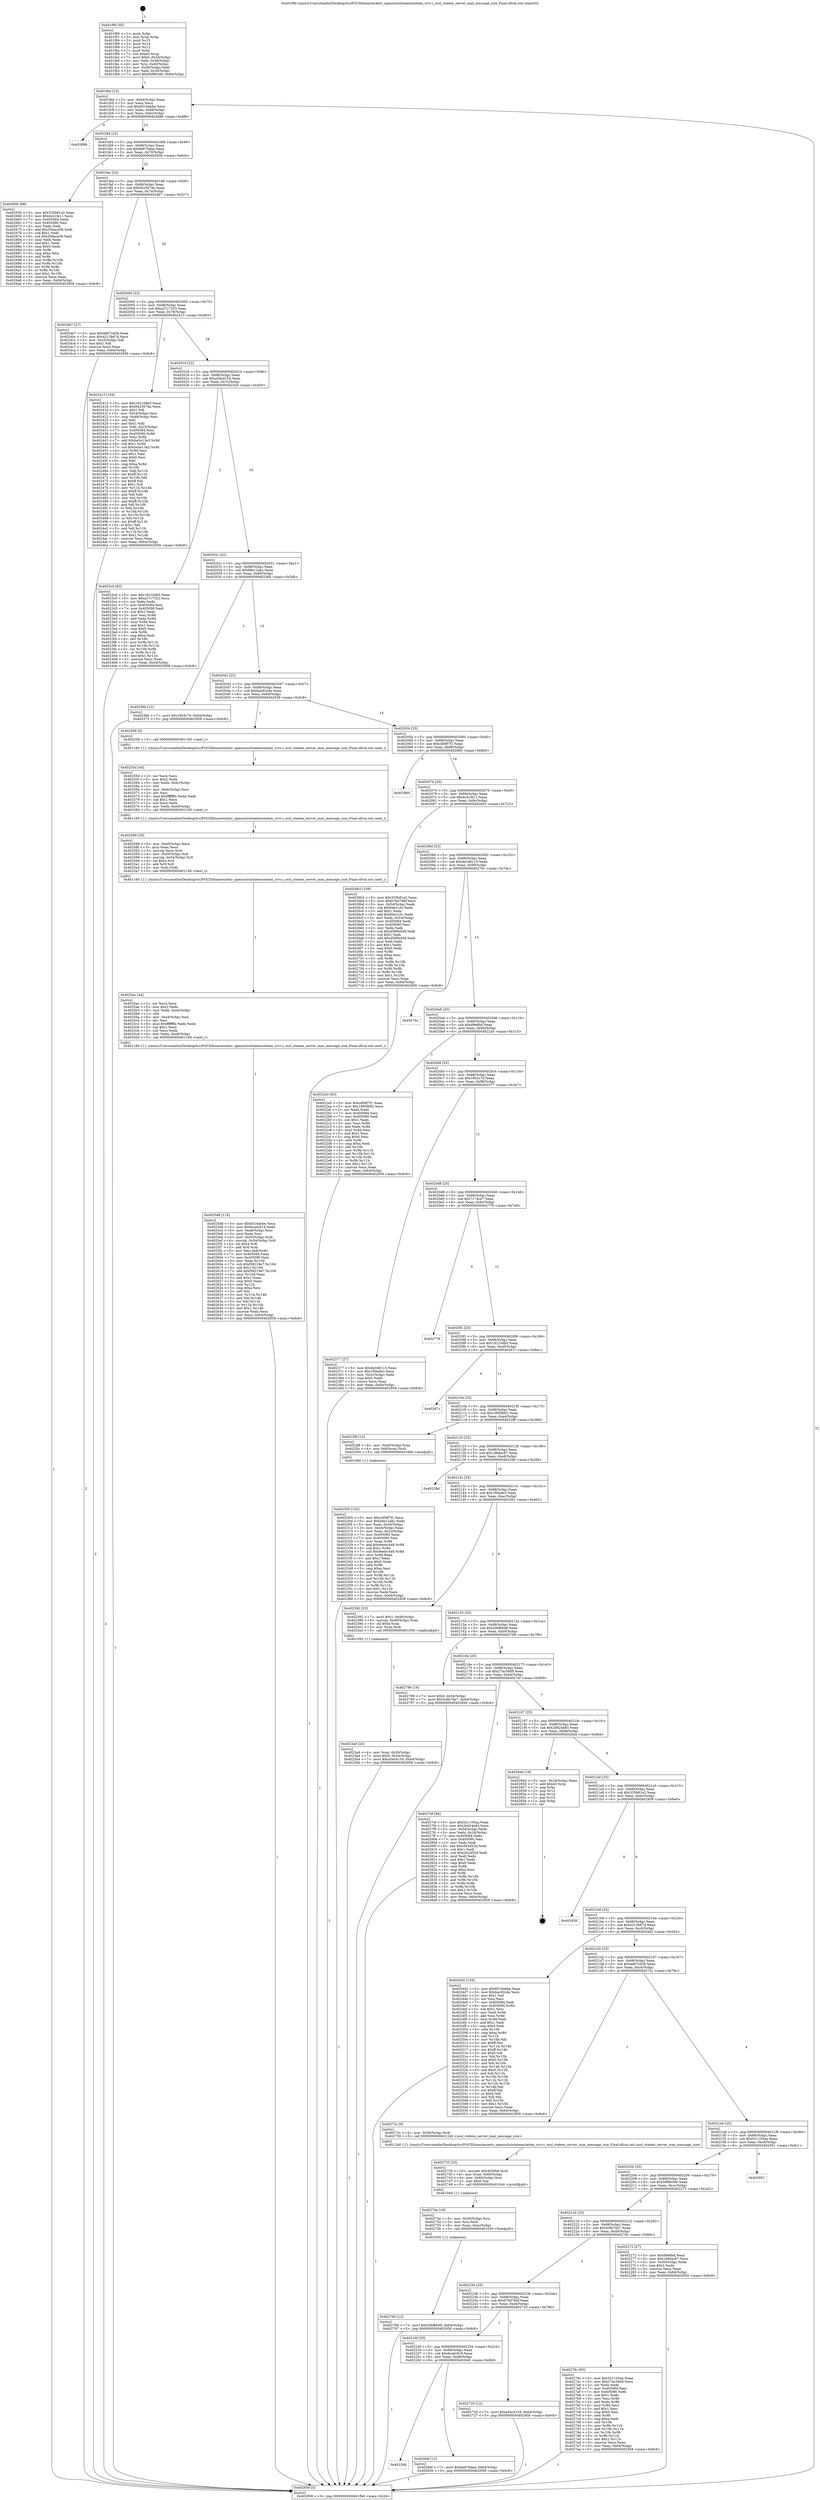 digraph "0x401f90" {
  label = "0x401f90 (/mnt/c/Users/mathe/Desktop/tcc/POCII/binaries/extr_opensslsslstatemstatem_srvr.c_ossl_statem_server_max_message_size_Final-ollvm.out::main(0))"
  labelloc = "t"
  node[shape=record]

  Entry [label="",width=0.3,height=0.3,shape=circle,fillcolor=black,style=filled]
  "0x401fbd" [label="{
     0x401fbd [23]\l
     | [instrs]\l
     &nbsp;&nbsp;0x401fbd \<+3\>: mov -0x64(%rbp),%eax\l
     &nbsp;&nbsp;0x401fc0 \<+2\>: mov %eax,%ecx\l
     &nbsp;&nbsp;0x401fc2 \<+6\>: sub $0x8316abbe,%ecx\l
     &nbsp;&nbsp;0x401fc8 \<+3\>: mov %eax,-0x68(%rbp)\l
     &nbsp;&nbsp;0x401fcb \<+3\>: mov %ecx,-0x6c(%rbp)\l
     &nbsp;&nbsp;0x401fce \<+6\>: je 0000000000402888 \<main+0x8f8\>\l
  }"]
  "0x402888" [label="{
     0x402888\l
  }", style=dashed]
  "0x401fd4" [label="{
     0x401fd4 [22]\l
     | [instrs]\l
     &nbsp;&nbsp;0x401fd4 \<+5\>: jmp 0000000000401fd9 \<main+0x49\>\l
     &nbsp;&nbsp;0x401fd9 \<+3\>: mov -0x68(%rbp),%eax\l
     &nbsp;&nbsp;0x401fdc \<+5\>: sub $0x8e67bdaa,%eax\l
     &nbsp;&nbsp;0x401fe1 \<+3\>: mov %eax,-0x70(%rbp)\l
     &nbsp;&nbsp;0x401fe4 \<+6\>: je 000000000040265b \<main+0x6cb\>\l
  }"]
  Exit [label="",width=0.3,height=0.3,shape=circle,fillcolor=black,style=filled,peripheries=2]
  "0x40265b" [label="{
     0x40265b [88]\l
     | [instrs]\l
     &nbsp;&nbsp;0x40265b \<+5\>: mov $0x335b81a2,%eax\l
     &nbsp;&nbsp;0x402660 \<+5\>: mov $0xdc41fe11,%ecx\l
     &nbsp;&nbsp;0x402665 \<+7\>: mov 0x405084,%edx\l
     &nbsp;&nbsp;0x40266c \<+7\>: mov 0x405090,%esi\l
     &nbsp;&nbsp;0x402673 \<+2\>: mov %edx,%edi\l
     &nbsp;&nbsp;0x402675 \<+6\>: add $0x20dace59,%edi\l
     &nbsp;&nbsp;0x40267b \<+3\>: sub $0x1,%edi\l
     &nbsp;&nbsp;0x40267e \<+6\>: sub $0x20dace59,%edi\l
     &nbsp;&nbsp;0x402684 \<+3\>: imul %edi,%edx\l
     &nbsp;&nbsp;0x402687 \<+3\>: and $0x1,%edx\l
     &nbsp;&nbsp;0x40268a \<+3\>: cmp $0x0,%edx\l
     &nbsp;&nbsp;0x40268d \<+4\>: sete %r8b\l
     &nbsp;&nbsp;0x402691 \<+3\>: cmp $0xa,%esi\l
     &nbsp;&nbsp;0x402694 \<+4\>: setl %r9b\l
     &nbsp;&nbsp;0x402698 \<+3\>: mov %r8b,%r10b\l
     &nbsp;&nbsp;0x40269b \<+3\>: and %r9b,%r10b\l
     &nbsp;&nbsp;0x40269e \<+3\>: xor %r9b,%r8b\l
     &nbsp;&nbsp;0x4026a1 \<+3\>: or %r8b,%r10b\l
     &nbsp;&nbsp;0x4026a4 \<+4\>: test $0x1,%r10b\l
     &nbsp;&nbsp;0x4026a8 \<+3\>: cmovne %ecx,%eax\l
     &nbsp;&nbsp;0x4026ab \<+3\>: mov %eax,-0x64(%rbp)\l
     &nbsp;&nbsp;0x4026ae \<+5\>: jmp 0000000000402958 \<main+0x9c8\>\l
  }"]
  "0x401fea" [label="{
     0x401fea [22]\l
     | [instrs]\l
     &nbsp;&nbsp;0x401fea \<+5\>: jmp 0000000000401fef \<main+0x5f\>\l
     &nbsp;&nbsp;0x401fef \<+3\>: mov -0x68(%rbp),%eax\l
     &nbsp;&nbsp;0x401ff2 \<+5\>: sub $0x942367de,%eax\l
     &nbsp;&nbsp;0x401ff7 \<+3\>: mov %eax,-0x74(%rbp)\l
     &nbsp;&nbsp;0x401ffa \<+6\>: je 00000000004024b7 \<main+0x527\>\l
  }"]
  "0x402760" [label="{
     0x402760 [12]\l
     | [instrs]\l
     &nbsp;&nbsp;0x402760 \<+7\>: movl $0x20bfb646,-0x64(%rbp)\l
     &nbsp;&nbsp;0x402767 \<+5\>: jmp 0000000000402958 \<main+0x9c8\>\l
  }"]
  "0x4024b7" [label="{
     0x4024b7 [27]\l
     | [instrs]\l
     &nbsp;&nbsp;0x4024b7 \<+5\>: mov $0x4d67cd38,%eax\l
     &nbsp;&nbsp;0x4024bc \<+5\>: mov $0x4213b67d,%ecx\l
     &nbsp;&nbsp;0x4024c1 \<+3\>: mov -0x25(%rbp),%dl\l
     &nbsp;&nbsp;0x4024c4 \<+3\>: test $0x1,%dl\l
     &nbsp;&nbsp;0x4024c7 \<+3\>: cmovne %ecx,%eax\l
     &nbsp;&nbsp;0x4024ca \<+3\>: mov %eax,-0x64(%rbp)\l
     &nbsp;&nbsp;0x4024cd \<+5\>: jmp 0000000000402958 \<main+0x9c8\>\l
  }"]
  "0x402000" [label="{
     0x402000 [22]\l
     | [instrs]\l
     &nbsp;&nbsp;0x402000 \<+5\>: jmp 0000000000402005 \<main+0x75\>\l
     &nbsp;&nbsp;0x402005 \<+3\>: mov -0x68(%rbp),%eax\l
     &nbsp;&nbsp;0x402008 \<+5\>: sub $0xa27c7323,%eax\l
     &nbsp;&nbsp;0x40200d \<+3\>: mov %eax,-0x78(%rbp)\l
     &nbsp;&nbsp;0x402010 \<+6\>: je 0000000000402413 \<main+0x483\>\l
  }"]
  "0x40274e" [label="{
     0x40274e [18]\l
     | [instrs]\l
     &nbsp;&nbsp;0x40274e \<+4\>: mov -0x50(%rbp),%rsi\l
     &nbsp;&nbsp;0x402752 \<+3\>: mov %rsi,%rdi\l
     &nbsp;&nbsp;0x402755 \<+6\>: mov %eax,-0xec(%rbp)\l
     &nbsp;&nbsp;0x40275b \<+5\>: call 0000000000401030 \<free@plt\>\l
     | [calls]\l
     &nbsp;&nbsp;0x401030 \{1\} (unknown)\l
  }"]
  "0x402413" [label="{
     0x402413 [164]\l
     | [instrs]\l
     &nbsp;&nbsp;0x402413 \<+5\>: mov $0x18210db5,%eax\l
     &nbsp;&nbsp;0x402418 \<+5\>: mov $0x942367de,%ecx\l
     &nbsp;&nbsp;0x40241d \<+2\>: mov $0x1,%dl\l
     &nbsp;&nbsp;0x40241f \<+3\>: mov -0x54(%rbp),%esi\l
     &nbsp;&nbsp;0x402422 \<+3\>: cmp -0x48(%rbp),%esi\l
     &nbsp;&nbsp;0x402425 \<+4\>: setl %dil\l
     &nbsp;&nbsp;0x402429 \<+4\>: and $0x1,%dil\l
     &nbsp;&nbsp;0x40242d \<+4\>: mov %dil,-0x25(%rbp)\l
     &nbsp;&nbsp;0x402431 \<+7\>: mov 0x405084,%esi\l
     &nbsp;&nbsp;0x402438 \<+8\>: mov 0x405090,%r8d\l
     &nbsp;&nbsp;0x402440 \<+3\>: mov %esi,%r9d\l
     &nbsp;&nbsp;0x402443 \<+7\>: add $0xba5e13a3,%r9d\l
     &nbsp;&nbsp;0x40244a \<+4\>: sub $0x1,%r9d\l
     &nbsp;&nbsp;0x40244e \<+7\>: sub $0xba5e13a3,%r9d\l
     &nbsp;&nbsp;0x402455 \<+4\>: imul %r9d,%esi\l
     &nbsp;&nbsp;0x402459 \<+3\>: and $0x1,%esi\l
     &nbsp;&nbsp;0x40245c \<+3\>: cmp $0x0,%esi\l
     &nbsp;&nbsp;0x40245f \<+4\>: sete %dil\l
     &nbsp;&nbsp;0x402463 \<+4\>: cmp $0xa,%r8d\l
     &nbsp;&nbsp;0x402467 \<+4\>: setl %r10b\l
     &nbsp;&nbsp;0x40246b \<+3\>: mov %dil,%r11b\l
     &nbsp;&nbsp;0x40246e \<+4\>: xor $0xff,%r11b\l
     &nbsp;&nbsp;0x402472 \<+3\>: mov %r10b,%bl\l
     &nbsp;&nbsp;0x402475 \<+3\>: xor $0xff,%bl\l
     &nbsp;&nbsp;0x402478 \<+3\>: xor $0x1,%dl\l
     &nbsp;&nbsp;0x40247b \<+3\>: mov %r11b,%r14b\l
     &nbsp;&nbsp;0x40247e \<+4\>: and $0xff,%r14b\l
     &nbsp;&nbsp;0x402482 \<+3\>: and %dl,%dil\l
     &nbsp;&nbsp;0x402485 \<+3\>: mov %bl,%r15b\l
     &nbsp;&nbsp;0x402488 \<+4\>: and $0xff,%r15b\l
     &nbsp;&nbsp;0x40248c \<+3\>: and %dl,%r10b\l
     &nbsp;&nbsp;0x40248f \<+3\>: or %dil,%r14b\l
     &nbsp;&nbsp;0x402492 \<+3\>: or %r10b,%r15b\l
     &nbsp;&nbsp;0x402495 \<+3\>: xor %r15b,%r14b\l
     &nbsp;&nbsp;0x402498 \<+3\>: or %bl,%r11b\l
     &nbsp;&nbsp;0x40249b \<+4\>: xor $0xff,%r11b\l
     &nbsp;&nbsp;0x40249f \<+3\>: or $0x1,%dl\l
     &nbsp;&nbsp;0x4024a2 \<+3\>: and %dl,%r11b\l
     &nbsp;&nbsp;0x4024a5 \<+3\>: or %r11b,%r14b\l
     &nbsp;&nbsp;0x4024a8 \<+4\>: test $0x1,%r14b\l
     &nbsp;&nbsp;0x4024ac \<+3\>: cmovne %ecx,%eax\l
     &nbsp;&nbsp;0x4024af \<+3\>: mov %eax,-0x64(%rbp)\l
     &nbsp;&nbsp;0x4024b2 \<+5\>: jmp 0000000000402958 \<main+0x9c8\>\l
  }"]
  "0x402016" [label="{
     0x402016 [22]\l
     | [instrs]\l
     &nbsp;&nbsp;0x402016 \<+5\>: jmp 000000000040201b \<main+0x8b\>\l
     &nbsp;&nbsp;0x40201b \<+3\>: mov -0x68(%rbp),%eax\l
     &nbsp;&nbsp;0x40201e \<+5\>: sub $0xa54cd154,%eax\l
     &nbsp;&nbsp;0x402023 \<+3\>: mov %eax,-0x7c(%rbp)\l
     &nbsp;&nbsp;0x402026 \<+6\>: je 00000000004023c0 \<main+0x430\>\l
  }"]
  "0x402735" [label="{
     0x402735 [25]\l
     | [instrs]\l
     &nbsp;&nbsp;0x402735 \<+10\>: movabs $0x4030b6,%rdi\l
     &nbsp;&nbsp;0x40273f \<+4\>: mov %rax,-0x60(%rbp)\l
     &nbsp;&nbsp;0x402743 \<+4\>: mov -0x60(%rbp),%rsi\l
     &nbsp;&nbsp;0x402747 \<+2\>: mov $0x0,%al\l
     &nbsp;&nbsp;0x402749 \<+5\>: call 0000000000401040 \<printf@plt\>\l
     | [calls]\l
     &nbsp;&nbsp;0x401040 \{1\} (unknown)\l
  }"]
  "0x4023c0" [label="{
     0x4023c0 [83]\l
     | [instrs]\l
     &nbsp;&nbsp;0x4023c0 \<+5\>: mov $0x18210db5,%eax\l
     &nbsp;&nbsp;0x4023c5 \<+5\>: mov $0xa27c7323,%ecx\l
     &nbsp;&nbsp;0x4023ca \<+2\>: xor %edx,%edx\l
     &nbsp;&nbsp;0x4023cc \<+7\>: mov 0x405084,%esi\l
     &nbsp;&nbsp;0x4023d3 \<+7\>: mov 0x405090,%edi\l
     &nbsp;&nbsp;0x4023da \<+3\>: sub $0x1,%edx\l
     &nbsp;&nbsp;0x4023dd \<+3\>: mov %esi,%r8d\l
     &nbsp;&nbsp;0x4023e0 \<+3\>: add %edx,%r8d\l
     &nbsp;&nbsp;0x4023e3 \<+4\>: imul %r8d,%esi\l
     &nbsp;&nbsp;0x4023e7 \<+3\>: and $0x1,%esi\l
     &nbsp;&nbsp;0x4023ea \<+3\>: cmp $0x0,%esi\l
     &nbsp;&nbsp;0x4023ed \<+4\>: sete %r9b\l
     &nbsp;&nbsp;0x4023f1 \<+3\>: cmp $0xa,%edi\l
     &nbsp;&nbsp;0x4023f4 \<+4\>: setl %r10b\l
     &nbsp;&nbsp;0x4023f8 \<+3\>: mov %r9b,%r11b\l
     &nbsp;&nbsp;0x4023fb \<+3\>: and %r10b,%r11b\l
     &nbsp;&nbsp;0x4023fe \<+3\>: xor %r10b,%r9b\l
     &nbsp;&nbsp;0x402401 \<+3\>: or %r9b,%r11b\l
     &nbsp;&nbsp;0x402404 \<+4\>: test $0x1,%r11b\l
     &nbsp;&nbsp;0x402408 \<+3\>: cmovne %ecx,%eax\l
     &nbsp;&nbsp;0x40240b \<+3\>: mov %eax,-0x64(%rbp)\l
     &nbsp;&nbsp;0x40240e \<+5\>: jmp 0000000000402958 \<main+0x9c8\>\l
  }"]
  "0x40202c" [label="{
     0x40202c [22]\l
     | [instrs]\l
     &nbsp;&nbsp;0x40202c \<+5\>: jmp 0000000000402031 \<main+0xa1\>\l
     &nbsp;&nbsp;0x402031 \<+3\>: mov -0x68(%rbp),%eax\l
     &nbsp;&nbsp;0x402034 \<+5\>: sub $0xb8e12abc,%eax\l
     &nbsp;&nbsp;0x402039 \<+3\>: mov %eax,-0x80(%rbp)\l
     &nbsp;&nbsp;0x40203c \<+6\>: je 000000000040236b \<main+0x3db\>\l
  }"]
  "0x402268" [label="{
     0x402268\l
  }", style=dashed]
  "0x40236b" [label="{
     0x40236b [12]\l
     | [instrs]\l
     &nbsp;&nbsp;0x40236b \<+7\>: movl $0x1803c7d,-0x64(%rbp)\l
     &nbsp;&nbsp;0x402372 \<+5\>: jmp 0000000000402958 \<main+0x9c8\>\l
  }"]
  "0x402042" [label="{
     0x402042 [25]\l
     | [instrs]\l
     &nbsp;&nbsp;0x402042 \<+5\>: jmp 0000000000402047 \<main+0xb7\>\l
     &nbsp;&nbsp;0x402047 \<+3\>: mov -0x68(%rbp),%eax\l
     &nbsp;&nbsp;0x40204a \<+5\>: sub $0xbac92cde,%eax\l
     &nbsp;&nbsp;0x40204f \<+6\>: mov %eax,-0x84(%rbp)\l
     &nbsp;&nbsp;0x402055 \<+6\>: je 0000000000402558 \<main+0x5c8\>\l
  }"]
  "0x40264f" [label="{
     0x40264f [12]\l
     | [instrs]\l
     &nbsp;&nbsp;0x40264f \<+7\>: movl $0x8e67bdaa,-0x64(%rbp)\l
     &nbsp;&nbsp;0x402656 \<+5\>: jmp 0000000000402958 \<main+0x9c8\>\l
  }"]
  "0x402558" [label="{
     0x402558 [5]\l
     | [instrs]\l
     &nbsp;&nbsp;0x402558 \<+5\>: call 0000000000401160 \<next_i\>\l
     | [calls]\l
     &nbsp;&nbsp;0x401160 \{1\} (/mnt/c/Users/mathe/Desktop/tcc/POCII/binaries/extr_opensslsslstatemstatem_srvr.c_ossl_statem_server_max_message_size_Final-ollvm.out::next_i)\l
  }"]
  "0x40205b" [label="{
     0x40205b [25]\l
     | [instrs]\l
     &nbsp;&nbsp;0x40205b \<+5\>: jmp 0000000000402060 \<main+0xd0\>\l
     &nbsp;&nbsp;0x402060 \<+3\>: mov -0x68(%rbp),%eax\l
     &nbsp;&nbsp;0x402063 \<+5\>: sub $0xcd08f7f1,%eax\l
     &nbsp;&nbsp;0x402068 \<+6\>: mov %eax,-0x88(%rbp)\l
     &nbsp;&nbsp;0x40206e \<+6\>: je 0000000000402860 \<main+0x8d0\>\l
  }"]
  "0x40224f" [label="{
     0x40224f [25]\l
     | [instrs]\l
     &nbsp;&nbsp;0x40224f \<+5\>: jmp 0000000000402254 \<main+0x2c4\>\l
     &nbsp;&nbsp;0x402254 \<+3\>: mov -0x68(%rbp),%eax\l
     &nbsp;&nbsp;0x402257 \<+5\>: sub $0x6cedc819,%eax\l
     &nbsp;&nbsp;0x40225c \<+6\>: mov %eax,-0xd8(%rbp)\l
     &nbsp;&nbsp;0x402262 \<+6\>: je 000000000040264f \<main+0x6bf\>\l
  }"]
  "0x402860" [label="{
     0x402860\l
  }", style=dashed]
  "0x402074" [label="{
     0x402074 [25]\l
     | [instrs]\l
     &nbsp;&nbsp;0x402074 \<+5\>: jmp 0000000000402079 \<main+0xe9\>\l
     &nbsp;&nbsp;0x402079 \<+3\>: mov -0x68(%rbp),%eax\l
     &nbsp;&nbsp;0x40207c \<+5\>: sub $0xdc41fe11,%eax\l
     &nbsp;&nbsp;0x402081 \<+6\>: mov %eax,-0x8c(%rbp)\l
     &nbsp;&nbsp;0x402087 \<+6\>: je 00000000004026b3 \<main+0x723\>\l
  }"]
  "0x402720" [label="{
     0x402720 [12]\l
     | [instrs]\l
     &nbsp;&nbsp;0x402720 \<+7\>: movl $0xa54cd154,-0x64(%rbp)\l
     &nbsp;&nbsp;0x402727 \<+5\>: jmp 0000000000402958 \<main+0x9c8\>\l
  }"]
  "0x4026b3" [label="{
     0x4026b3 [109]\l
     | [instrs]\l
     &nbsp;&nbsp;0x4026b3 \<+5\>: mov $0x335b81a2,%eax\l
     &nbsp;&nbsp;0x4026b8 \<+5\>: mov $0x676d79df,%ecx\l
     &nbsp;&nbsp;0x4026bd \<+3\>: mov -0x54(%rbp),%edx\l
     &nbsp;&nbsp;0x4026c0 \<+6\>: sub $0x64e1c3c,%edx\l
     &nbsp;&nbsp;0x4026c6 \<+3\>: add $0x1,%edx\l
     &nbsp;&nbsp;0x4026c9 \<+6\>: add $0x64e1c3c,%edx\l
     &nbsp;&nbsp;0x4026cf \<+3\>: mov %edx,-0x54(%rbp)\l
     &nbsp;&nbsp;0x4026d2 \<+7\>: mov 0x405084,%edx\l
     &nbsp;&nbsp;0x4026d9 \<+7\>: mov 0x405090,%esi\l
     &nbsp;&nbsp;0x4026e0 \<+2\>: mov %edx,%edi\l
     &nbsp;&nbsp;0x4026e2 \<+6\>: sub $0xd596b458,%edi\l
     &nbsp;&nbsp;0x4026e8 \<+3\>: sub $0x1,%edi\l
     &nbsp;&nbsp;0x4026eb \<+6\>: add $0xd596b458,%edi\l
     &nbsp;&nbsp;0x4026f1 \<+3\>: imul %edi,%edx\l
     &nbsp;&nbsp;0x4026f4 \<+3\>: and $0x1,%edx\l
     &nbsp;&nbsp;0x4026f7 \<+3\>: cmp $0x0,%edx\l
     &nbsp;&nbsp;0x4026fa \<+4\>: sete %r8b\l
     &nbsp;&nbsp;0x4026fe \<+3\>: cmp $0xa,%esi\l
     &nbsp;&nbsp;0x402701 \<+4\>: setl %r9b\l
     &nbsp;&nbsp;0x402705 \<+3\>: mov %r8b,%r10b\l
     &nbsp;&nbsp;0x402708 \<+3\>: and %r9b,%r10b\l
     &nbsp;&nbsp;0x40270b \<+3\>: xor %r9b,%r8b\l
     &nbsp;&nbsp;0x40270e \<+3\>: or %r8b,%r10b\l
     &nbsp;&nbsp;0x402711 \<+4\>: test $0x1,%r10b\l
     &nbsp;&nbsp;0x402715 \<+3\>: cmovne %ecx,%eax\l
     &nbsp;&nbsp;0x402718 \<+3\>: mov %eax,-0x64(%rbp)\l
     &nbsp;&nbsp;0x40271b \<+5\>: jmp 0000000000402958 \<main+0x9c8\>\l
  }"]
  "0x40208d" [label="{
     0x40208d [25]\l
     | [instrs]\l
     &nbsp;&nbsp;0x40208d \<+5\>: jmp 0000000000402092 \<main+0x102\>\l
     &nbsp;&nbsp;0x402092 \<+3\>: mov -0x68(%rbp),%eax\l
     &nbsp;&nbsp;0x402095 \<+5\>: sub $0xde348115,%eax\l
     &nbsp;&nbsp;0x40209a \<+6\>: mov %eax,-0x90(%rbp)\l
     &nbsp;&nbsp;0x4020a0 \<+6\>: je 000000000040276c \<main+0x7dc\>\l
  }"]
  "0x402236" [label="{
     0x402236 [25]\l
     | [instrs]\l
     &nbsp;&nbsp;0x402236 \<+5\>: jmp 000000000040223b \<main+0x2ab\>\l
     &nbsp;&nbsp;0x40223b \<+3\>: mov -0x68(%rbp),%eax\l
     &nbsp;&nbsp;0x40223e \<+5\>: sub $0x676d79df,%eax\l
     &nbsp;&nbsp;0x402243 \<+6\>: mov %eax,-0xd4(%rbp)\l
     &nbsp;&nbsp;0x402249 \<+6\>: je 0000000000402720 \<main+0x790\>\l
  }"]
  "0x40276c" [label="{
     0x40276c\l
  }", style=dashed]
  "0x4020a6" [label="{
     0x4020a6 [25]\l
     | [instrs]\l
     &nbsp;&nbsp;0x4020a6 \<+5\>: jmp 00000000004020ab \<main+0x11b\>\l
     &nbsp;&nbsp;0x4020ab \<+3\>: mov -0x68(%rbp),%eax\l
     &nbsp;&nbsp;0x4020ae \<+5\>: sub $0xd9e8bd,%eax\l
     &nbsp;&nbsp;0x4020b3 \<+6\>: mov %eax,-0x94(%rbp)\l
     &nbsp;&nbsp;0x4020b9 \<+6\>: je 00000000004022a5 \<main+0x315\>\l
  }"]
  "0x40279c" [label="{
     0x40279c [83]\l
     | [instrs]\l
     &nbsp;&nbsp;0x40279c \<+5\>: mov $0x521105aa,%eax\l
     &nbsp;&nbsp;0x4027a1 \<+5\>: mov $0x27ac36d9,%ecx\l
     &nbsp;&nbsp;0x4027a6 \<+2\>: xor %edx,%edx\l
     &nbsp;&nbsp;0x4027a8 \<+7\>: mov 0x405084,%esi\l
     &nbsp;&nbsp;0x4027af \<+7\>: mov 0x405090,%edi\l
     &nbsp;&nbsp;0x4027b6 \<+3\>: sub $0x1,%edx\l
     &nbsp;&nbsp;0x4027b9 \<+3\>: mov %esi,%r8d\l
     &nbsp;&nbsp;0x4027bc \<+3\>: add %edx,%r8d\l
     &nbsp;&nbsp;0x4027bf \<+4\>: imul %r8d,%esi\l
     &nbsp;&nbsp;0x4027c3 \<+3\>: and $0x1,%esi\l
     &nbsp;&nbsp;0x4027c6 \<+3\>: cmp $0x0,%esi\l
     &nbsp;&nbsp;0x4027c9 \<+4\>: sete %r9b\l
     &nbsp;&nbsp;0x4027cd \<+3\>: cmp $0xa,%edi\l
     &nbsp;&nbsp;0x4027d0 \<+4\>: setl %r10b\l
     &nbsp;&nbsp;0x4027d4 \<+3\>: mov %r9b,%r11b\l
     &nbsp;&nbsp;0x4027d7 \<+3\>: and %r10b,%r11b\l
     &nbsp;&nbsp;0x4027da \<+3\>: xor %r10b,%r9b\l
     &nbsp;&nbsp;0x4027dd \<+3\>: or %r9b,%r11b\l
     &nbsp;&nbsp;0x4027e0 \<+4\>: test $0x1,%r11b\l
     &nbsp;&nbsp;0x4027e4 \<+3\>: cmovne %ecx,%eax\l
     &nbsp;&nbsp;0x4027e7 \<+3\>: mov %eax,-0x64(%rbp)\l
     &nbsp;&nbsp;0x4027ea \<+5\>: jmp 0000000000402958 \<main+0x9c8\>\l
  }"]
  "0x4022a5" [label="{
     0x4022a5 [83]\l
     | [instrs]\l
     &nbsp;&nbsp;0x4022a5 \<+5\>: mov $0xcd08f7f1,%eax\l
     &nbsp;&nbsp;0x4022aa \<+5\>: mov $0x1895fb62,%ecx\l
     &nbsp;&nbsp;0x4022af \<+2\>: xor %edx,%edx\l
     &nbsp;&nbsp;0x4022b1 \<+7\>: mov 0x405084,%esi\l
     &nbsp;&nbsp;0x4022b8 \<+7\>: mov 0x405090,%edi\l
     &nbsp;&nbsp;0x4022bf \<+3\>: sub $0x1,%edx\l
     &nbsp;&nbsp;0x4022c2 \<+3\>: mov %esi,%r8d\l
     &nbsp;&nbsp;0x4022c5 \<+3\>: add %edx,%r8d\l
     &nbsp;&nbsp;0x4022c8 \<+4\>: imul %r8d,%esi\l
     &nbsp;&nbsp;0x4022cc \<+3\>: and $0x1,%esi\l
     &nbsp;&nbsp;0x4022cf \<+3\>: cmp $0x0,%esi\l
     &nbsp;&nbsp;0x4022d2 \<+4\>: sete %r9b\l
     &nbsp;&nbsp;0x4022d6 \<+3\>: cmp $0xa,%edi\l
     &nbsp;&nbsp;0x4022d9 \<+4\>: setl %r10b\l
     &nbsp;&nbsp;0x4022dd \<+3\>: mov %r9b,%r11b\l
     &nbsp;&nbsp;0x4022e0 \<+3\>: and %r10b,%r11b\l
     &nbsp;&nbsp;0x4022e3 \<+3\>: xor %r10b,%r9b\l
     &nbsp;&nbsp;0x4022e6 \<+3\>: or %r9b,%r11b\l
     &nbsp;&nbsp;0x4022e9 \<+4\>: test $0x1,%r11b\l
     &nbsp;&nbsp;0x4022ed \<+3\>: cmovne %ecx,%eax\l
     &nbsp;&nbsp;0x4022f0 \<+3\>: mov %eax,-0x64(%rbp)\l
     &nbsp;&nbsp;0x4022f3 \<+5\>: jmp 0000000000402958 \<main+0x9c8\>\l
  }"]
  "0x4020bf" [label="{
     0x4020bf [25]\l
     | [instrs]\l
     &nbsp;&nbsp;0x4020bf \<+5\>: jmp 00000000004020c4 \<main+0x134\>\l
     &nbsp;&nbsp;0x4020c4 \<+3\>: mov -0x68(%rbp),%eax\l
     &nbsp;&nbsp;0x4020c7 \<+5\>: sub $0x1803c7d,%eax\l
     &nbsp;&nbsp;0x4020cc \<+6\>: mov %eax,-0x98(%rbp)\l
     &nbsp;&nbsp;0x4020d2 \<+6\>: je 0000000000402377 \<main+0x3e7\>\l
  }"]
  "0x4025d8" [label="{
     0x4025d8 [119]\l
     | [instrs]\l
     &nbsp;&nbsp;0x4025d8 \<+5\>: mov $0x8316abbe,%ecx\l
     &nbsp;&nbsp;0x4025dd \<+5\>: mov $0x6cedc819,%edx\l
     &nbsp;&nbsp;0x4025e2 \<+6\>: mov -0xe8(%rbp),%esi\l
     &nbsp;&nbsp;0x4025e8 \<+3\>: imul %eax,%esi\l
     &nbsp;&nbsp;0x4025eb \<+4\>: mov -0x50(%rbp),%rdi\l
     &nbsp;&nbsp;0x4025ef \<+4\>: movslq -0x54(%rbp),%r8\l
     &nbsp;&nbsp;0x4025f3 \<+4\>: shl $0x4,%r8\l
     &nbsp;&nbsp;0x4025f7 \<+3\>: add %r8,%rdi\l
     &nbsp;&nbsp;0x4025fa \<+3\>: mov %esi,0x8(%rdi)\l
     &nbsp;&nbsp;0x4025fd \<+7\>: mov 0x405084,%eax\l
     &nbsp;&nbsp;0x402604 \<+7\>: mov 0x405090,%esi\l
     &nbsp;&nbsp;0x40260b \<+3\>: mov %eax,%r10d\l
     &nbsp;&nbsp;0x40260e \<+7\>: sub $0xf58219e7,%r10d\l
     &nbsp;&nbsp;0x402615 \<+4\>: sub $0x1,%r10d\l
     &nbsp;&nbsp;0x402619 \<+7\>: add $0xf58219e7,%r10d\l
     &nbsp;&nbsp;0x402620 \<+4\>: imul %r10d,%eax\l
     &nbsp;&nbsp;0x402624 \<+3\>: and $0x1,%eax\l
     &nbsp;&nbsp;0x402627 \<+3\>: cmp $0x0,%eax\l
     &nbsp;&nbsp;0x40262a \<+4\>: sete %r11b\l
     &nbsp;&nbsp;0x40262e \<+3\>: cmp $0xa,%esi\l
     &nbsp;&nbsp;0x402631 \<+3\>: setl %bl\l
     &nbsp;&nbsp;0x402634 \<+3\>: mov %r11b,%r14b\l
     &nbsp;&nbsp;0x402637 \<+3\>: and %bl,%r14b\l
     &nbsp;&nbsp;0x40263a \<+3\>: xor %bl,%r11b\l
     &nbsp;&nbsp;0x40263d \<+3\>: or %r11b,%r14b\l
     &nbsp;&nbsp;0x402640 \<+4\>: test $0x1,%r14b\l
     &nbsp;&nbsp;0x402644 \<+3\>: cmovne %edx,%ecx\l
     &nbsp;&nbsp;0x402647 \<+3\>: mov %ecx,-0x64(%rbp)\l
     &nbsp;&nbsp;0x40264a \<+5\>: jmp 0000000000402958 \<main+0x9c8\>\l
  }"]
  "0x402377" [label="{
     0x402377 [27]\l
     | [instrs]\l
     &nbsp;&nbsp;0x402377 \<+5\>: mov $0xde348115,%eax\l
     &nbsp;&nbsp;0x40237c \<+5\>: mov $0x1f0bafe3,%ecx\l
     &nbsp;&nbsp;0x402381 \<+3\>: mov -0x2c(%rbp),%edx\l
     &nbsp;&nbsp;0x402384 \<+3\>: cmp $0x0,%edx\l
     &nbsp;&nbsp;0x402387 \<+3\>: cmove %ecx,%eax\l
     &nbsp;&nbsp;0x40238a \<+3\>: mov %eax,-0x64(%rbp)\l
     &nbsp;&nbsp;0x40238d \<+5\>: jmp 0000000000402958 \<main+0x9c8\>\l
  }"]
  "0x4020d8" [label="{
     0x4020d8 [25]\l
     | [instrs]\l
     &nbsp;&nbsp;0x4020d8 \<+5\>: jmp 00000000004020dd \<main+0x14d\>\l
     &nbsp;&nbsp;0x4020dd \<+3\>: mov -0x68(%rbp),%eax\l
     &nbsp;&nbsp;0x4020e0 \<+5\>: sub $0x7174ce7,%eax\l
     &nbsp;&nbsp;0x4020e5 \<+6\>: mov %eax,-0x9c(%rbp)\l
     &nbsp;&nbsp;0x4020eb \<+6\>: je 0000000000402778 \<main+0x7e8\>\l
  }"]
  "0x4025ac" [label="{
     0x4025ac [44]\l
     | [instrs]\l
     &nbsp;&nbsp;0x4025ac \<+2\>: xor %ecx,%ecx\l
     &nbsp;&nbsp;0x4025ae \<+5\>: mov $0x2,%edx\l
     &nbsp;&nbsp;0x4025b3 \<+6\>: mov %edx,-0xe4(%rbp)\l
     &nbsp;&nbsp;0x4025b9 \<+1\>: cltd\l
     &nbsp;&nbsp;0x4025ba \<+6\>: mov -0xe4(%rbp),%esi\l
     &nbsp;&nbsp;0x4025c0 \<+2\>: idiv %esi\l
     &nbsp;&nbsp;0x4025c2 \<+6\>: imul $0xfffffffe,%edx,%edx\l
     &nbsp;&nbsp;0x4025c8 \<+3\>: sub $0x1,%ecx\l
     &nbsp;&nbsp;0x4025cb \<+2\>: sub %ecx,%edx\l
     &nbsp;&nbsp;0x4025cd \<+6\>: mov %edx,-0xe8(%rbp)\l
     &nbsp;&nbsp;0x4025d3 \<+5\>: call 0000000000401160 \<next_i\>\l
     | [calls]\l
     &nbsp;&nbsp;0x401160 \{1\} (/mnt/c/Users/mathe/Desktop/tcc/POCII/binaries/extr_opensslsslstatemstatem_srvr.c_ossl_statem_server_max_message_size_Final-ollvm.out::next_i)\l
  }"]
  "0x402778" [label="{
     0x402778\l
  }", style=dashed]
  "0x4020f1" [label="{
     0x4020f1 [25]\l
     | [instrs]\l
     &nbsp;&nbsp;0x4020f1 \<+5\>: jmp 00000000004020f6 \<main+0x166\>\l
     &nbsp;&nbsp;0x4020f6 \<+3\>: mov -0x68(%rbp),%eax\l
     &nbsp;&nbsp;0x4020f9 \<+5\>: sub $0x18210db5,%eax\l
     &nbsp;&nbsp;0x4020fe \<+6\>: mov %eax,-0xa0(%rbp)\l
     &nbsp;&nbsp;0x402104 \<+6\>: je 000000000040287c \<main+0x8ec\>\l
  }"]
  "0x402589" [label="{
     0x402589 [35]\l
     | [instrs]\l
     &nbsp;&nbsp;0x402589 \<+6\>: mov -0xe0(%rbp),%ecx\l
     &nbsp;&nbsp;0x40258f \<+3\>: imul %eax,%ecx\l
     &nbsp;&nbsp;0x402592 \<+3\>: movslq %ecx,%rdi\l
     &nbsp;&nbsp;0x402595 \<+4\>: mov -0x50(%rbp),%r8\l
     &nbsp;&nbsp;0x402599 \<+4\>: movslq -0x54(%rbp),%r9\l
     &nbsp;&nbsp;0x40259d \<+4\>: shl $0x4,%r9\l
     &nbsp;&nbsp;0x4025a1 \<+3\>: add %r9,%r8\l
     &nbsp;&nbsp;0x4025a4 \<+3\>: mov %rdi,(%r8)\l
     &nbsp;&nbsp;0x4025a7 \<+5\>: call 0000000000401160 \<next_i\>\l
     | [calls]\l
     &nbsp;&nbsp;0x401160 \{1\} (/mnt/c/Users/mathe/Desktop/tcc/POCII/binaries/extr_opensslsslstatemstatem_srvr.c_ossl_statem_server_max_message_size_Final-ollvm.out::next_i)\l
  }"]
  "0x40287c" [label="{
     0x40287c\l
  }", style=dashed]
  "0x40210a" [label="{
     0x40210a [25]\l
     | [instrs]\l
     &nbsp;&nbsp;0x40210a \<+5\>: jmp 000000000040210f \<main+0x17f\>\l
     &nbsp;&nbsp;0x40210f \<+3\>: mov -0x68(%rbp),%eax\l
     &nbsp;&nbsp;0x402112 \<+5\>: sub $0x1895fb62,%eax\l
     &nbsp;&nbsp;0x402117 \<+6\>: mov %eax,-0xa4(%rbp)\l
     &nbsp;&nbsp;0x40211d \<+6\>: je 00000000004022f8 \<main+0x368\>\l
  }"]
  "0x40255d" [label="{
     0x40255d [44]\l
     | [instrs]\l
     &nbsp;&nbsp;0x40255d \<+2\>: xor %ecx,%ecx\l
     &nbsp;&nbsp;0x40255f \<+5\>: mov $0x2,%edx\l
     &nbsp;&nbsp;0x402564 \<+6\>: mov %edx,-0xdc(%rbp)\l
     &nbsp;&nbsp;0x40256a \<+1\>: cltd\l
     &nbsp;&nbsp;0x40256b \<+6\>: mov -0xdc(%rbp),%esi\l
     &nbsp;&nbsp;0x402571 \<+2\>: idiv %esi\l
     &nbsp;&nbsp;0x402573 \<+6\>: imul $0xfffffffe,%edx,%edx\l
     &nbsp;&nbsp;0x402579 \<+3\>: sub $0x1,%ecx\l
     &nbsp;&nbsp;0x40257c \<+2\>: sub %ecx,%edx\l
     &nbsp;&nbsp;0x40257e \<+6\>: mov %edx,-0xe0(%rbp)\l
     &nbsp;&nbsp;0x402584 \<+5\>: call 0000000000401160 \<next_i\>\l
     | [calls]\l
     &nbsp;&nbsp;0x401160 \{1\} (/mnt/c/Users/mathe/Desktop/tcc/POCII/binaries/extr_opensslsslstatemstatem_srvr.c_ossl_statem_server_max_message_size_Final-ollvm.out::next_i)\l
  }"]
  "0x4022f8" [label="{
     0x4022f8 [13]\l
     | [instrs]\l
     &nbsp;&nbsp;0x4022f8 \<+4\>: mov -0x40(%rbp),%rax\l
     &nbsp;&nbsp;0x4022fc \<+4\>: mov 0x8(%rax),%rdi\l
     &nbsp;&nbsp;0x402300 \<+5\>: call 0000000000401060 \<atoi@plt\>\l
     | [calls]\l
     &nbsp;&nbsp;0x401060 \{1\} (unknown)\l
  }"]
  "0x402123" [label="{
     0x402123 [25]\l
     | [instrs]\l
     &nbsp;&nbsp;0x402123 \<+5\>: jmp 0000000000402128 \<main+0x198\>\l
     &nbsp;&nbsp;0x402128 \<+3\>: mov -0x68(%rbp),%eax\l
     &nbsp;&nbsp;0x40212b \<+5\>: sub $0x1d8dac87,%eax\l
     &nbsp;&nbsp;0x402130 \<+6\>: mov %eax,-0xa8(%rbp)\l
     &nbsp;&nbsp;0x402136 \<+6\>: je 000000000040228d \<main+0x2fd\>\l
  }"]
  "0x4023a9" [label="{
     0x4023a9 [23]\l
     | [instrs]\l
     &nbsp;&nbsp;0x4023a9 \<+4\>: mov %rax,-0x50(%rbp)\l
     &nbsp;&nbsp;0x4023ad \<+7\>: movl $0x0,-0x54(%rbp)\l
     &nbsp;&nbsp;0x4023b4 \<+7\>: movl $0xa54cd154,-0x64(%rbp)\l
     &nbsp;&nbsp;0x4023bb \<+5\>: jmp 0000000000402958 \<main+0x9c8\>\l
  }"]
  "0x40228d" [label="{
     0x40228d\l
  }", style=dashed]
  "0x40213c" [label="{
     0x40213c [25]\l
     | [instrs]\l
     &nbsp;&nbsp;0x40213c \<+5\>: jmp 0000000000402141 \<main+0x1b1\>\l
     &nbsp;&nbsp;0x402141 \<+3\>: mov -0x68(%rbp),%eax\l
     &nbsp;&nbsp;0x402144 \<+5\>: sub $0x1f0bafe3,%eax\l
     &nbsp;&nbsp;0x402149 \<+6\>: mov %eax,-0xac(%rbp)\l
     &nbsp;&nbsp;0x40214f \<+6\>: je 0000000000402392 \<main+0x402\>\l
  }"]
  "0x402305" [label="{
     0x402305 [102]\l
     | [instrs]\l
     &nbsp;&nbsp;0x402305 \<+5\>: mov $0xcd08f7f1,%ecx\l
     &nbsp;&nbsp;0x40230a \<+5\>: mov $0xb8e12abc,%edx\l
     &nbsp;&nbsp;0x40230f \<+3\>: mov %eax,-0x44(%rbp)\l
     &nbsp;&nbsp;0x402312 \<+3\>: mov -0x44(%rbp),%eax\l
     &nbsp;&nbsp;0x402315 \<+3\>: mov %eax,-0x2c(%rbp)\l
     &nbsp;&nbsp;0x402318 \<+7\>: mov 0x405084,%eax\l
     &nbsp;&nbsp;0x40231f \<+7\>: mov 0x405090,%esi\l
     &nbsp;&nbsp;0x402326 \<+3\>: mov %eax,%r8d\l
     &nbsp;&nbsp;0x402329 \<+7\>: add $0x9eebc448,%r8d\l
     &nbsp;&nbsp;0x402330 \<+4\>: sub $0x1,%r8d\l
     &nbsp;&nbsp;0x402334 \<+7\>: sub $0x9eebc448,%r8d\l
     &nbsp;&nbsp;0x40233b \<+4\>: imul %r8d,%eax\l
     &nbsp;&nbsp;0x40233f \<+3\>: and $0x1,%eax\l
     &nbsp;&nbsp;0x402342 \<+3\>: cmp $0x0,%eax\l
     &nbsp;&nbsp;0x402345 \<+4\>: sete %r9b\l
     &nbsp;&nbsp;0x402349 \<+3\>: cmp $0xa,%esi\l
     &nbsp;&nbsp;0x40234c \<+4\>: setl %r10b\l
     &nbsp;&nbsp;0x402350 \<+3\>: mov %r9b,%r11b\l
     &nbsp;&nbsp;0x402353 \<+3\>: and %r10b,%r11b\l
     &nbsp;&nbsp;0x402356 \<+3\>: xor %r10b,%r9b\l
     &nbsp;&nbsp;0x402359 \<+3\>: or %r9b,%r11b\l
     &nbsp;&nbsp;0x40235c \<+4\>: test $0x1,%r11b\l
     &nbsp;&nbsp;0x402360 \<+3\>: cmovne %edx,%ecx\l
     &nbsp;&nbsp;0x402363 \<+3\>: mov %ecx,-0x64(%rbp)\l
     &nbsp;&nbsp;0x402366 \<+5\>: jmp 0000000000402958 \<main+0x9c8\>\l
  }"]
  "0x402392" [label="{
     0x402392 [23]\l
     | [instrs]\l
     &nbsp;&nbsp;0x402392 \<+7\>: movl $0x1,-0x48(%rbp)\l
     &nbsp;&nbsp;0x402399 \<+4\>: movslq -0x48(%rbp),%rax\l
     &nbsp;&nbsp;0x40239d \<+4\>: shl $0x4,%rax\l
     &nbsp;&nbsp;0x4023a1 \<+3\>: mov %rax,%rdi\l
     &nbsp;&nbsp;0x4023a4 \<+5\>: call 0000000000401050 \<malloc@plt\>\l
     | [calls]\l
     &nbsp;&nbsp;0x401050 \{1\} (unknown)\l
  }"]
  "0x402155" [label="{
     0x402155 [25]\l
     | [instrs]\l
     &nbsp;&nbsp;0x402155 \<+5\>: jmp 000000000040215a \<main+0x1ca\>\l
     &nbsp;&nbsp;0x40215a \<+3\>: mov -0x68(%rbp),%eax\l
     &nbsp;&nbsp;0x40215d \<+5\>: sub $0x20bfb646,%eax\l
     &nbsp;&nbsp;0x402162 \<+6\>: mov %eax,-0xb0(%rbp)\l
     &nbsp;&nbsp;0x402168 \<+6\>: je 0000000000402789 \<main+0x7f9\>\l
  }"]
  "0x401f90" [label="{
     0x401f90 [45]\l
     | [instrs]\l
     &nbsp;&nbsp;0x401f90 \<+1\>: push %rbp\l
     &nbsp;&nbsp;0x401f91 \<+3\>: mov %rsp,%rbp\l
     &nbsp;&nbsp;0x401f94 \<+2\>: push %r15\l
     &nbsp;&nbsp;0x401f96 \<+2\>: push %r14\l
     &nbsp;&nbsp;0x401f98 \<+2\>: push %r12\l
     &nbsp;&nbsp;0x401f9a \<+1\>: push %rbx\l
     &nbsp;&nbsp;0x401f9b \<+7\>: sub $0xe0,%rsp\l
     &nbsp;&nbsp;0x401fa2 \<+7\>: movl $0x0,-0x34(%rbp)\l
     &nbsp;&nbsp;0x401fa9 \<+3\>: mov %edi,-0x38(%rbp)\l
     &nbsp;&nbsp;0x401fac \<+4\>: mov %rsi,-0x40(%rbp)\l
     &nbsp;&nbsp;0x401fb0 \<+3\>: mov -0x38(%rbp),%edi\l
     &nbsp;&nbsp;0x401fb3 \<+3\>: mov %edi,-0x30(%rbp)\l
     &nbsp;&nbsp;0x401fb6 \<+7\>: movl $0x56f863d0,-0x64(%rbp)\l
  }"]
  "0x402789" [label="{
     0x402789 [19]\l
     | [instrs]\l
     &nbsp;&nbsp;0x402789 \<+7\>: movl $0x0,-0x34(%rbp)\l
     &nbsp;&nbsp;0x402790 \<+7\>: movl $0x5c6b76a7,-0x64(%rbp)\l
     &nbsp;&nbsp;0x402797 \<+5\>: jmp 0000000000402958 \<main+0x9c8\>\l
  }"]
  "0x40216e" [label="{
     0x40216e [25]\l
     | [instrs]\l
     &nbsp;&nbsp;0x40216e \<+5\>: jmp 0000000000402173 \<main+0x1e3\>\l
     &nbsp;&nbsp;0x402173 \<+3\>: mov -0x68(%rbp),%eax\l
     &nbsp;&nbsp;0x402176 \<+5\>: sub $0x27ac36d9,%eax\l
     &nbsp;&nbsp;0x40217b \<+6\>: mov %eax,-0xb4(%rbp)\l
     &nbsp;&nbsp;0x402181 \<+6\>: je 00000000004027ef \<main+0x85f\>\l
  }"]
  "0x402958" [label="{
     0x402958 [5]\l
     | [instrs]\l
     &nbsp;&nbsp;0x402958 \<+5\>: jmp 0000000000401fbd \<main+0x2d\>\l
  }"]
  "0x4027ef" [label="{
     0x4027ef [94]\l
     | [instrs]\l
     &nbsp;&nbsp;0x4027ef \<+5\>: mov $0x521105aa,%eax\l
     &nbsp;&nbsp;0x4027f4 \<+5\>: mov $0x2b624a83,%ecx\l
     &nbsp;&nbsp;0x4027f9 \<+3\>: mov -0x34(%rbp),%edx\l
     &nbsp;&nbsp;0x4027fc \<+3\>: mov %edx,-0x24(%rbp)\l
     &nbsp;&nbsp;0x4027ff \<+7\>: mov 0x405084,%edx\l
     &nbsp;&nbsp;0x402806 \<+7\>: mov 0x405090,%esi\l
     &nbsp;&nbsp;0x40280d \<+2\>: mov %edx,%edi\l
     &nbsp;&nbsp;0x40280f \<+6\>: add $0xcf42d52d,%edi\l
     &nbsp;&nbsp;0x402815 \<+3\>: sub $0x1,%edi\l
     &nbsp;&nbsp;0x402818 \<+6\>: sub $0xcf42d52d,%edi\l
     &nbsp;&nbsp;0x40281e \<+3\>: imul %edi,%edx\l
     &nbsp;&nbsp;0x402821 \<+3\>: and $0x1,%edx\l
     &nbsp;&nbsp;0x402824 \<+3\>: cmp $0x0,%edx\l
     &nbsp;&nbsp;0x402827 \<+4\>: sete %r8b\l
     &nbsp;&nbsp;0x40282b \<+3\>: cmp $0xa,%esi\l
     &nbsp;&nbsp;0x40282e \<+4\>: setl %r9b\l
     &nbsp;&nbsp;0x402832 \<+3\>: mov %r8b,%r10b\l
     &nbsp;&nbsp;0x402835 \<+3\>: and %r9b,%r10b\l
     &nbsp;&nbsp;0x402838 \<+3\>: xor %r9b,%r8b\l
     &nbsp;&nbsp;0x40283b \<+3\>: or %r8b,%r10b\l
     &nbsp;&nbsp;0x40283e \<+4\>: test $0x1,%r10b\l
     &nbsp;&nbsp;0x402842 \<+3\>: cmovne %ecx,%eax\l
     &nbsp;&nbsp;0x402845 \<+3\>: mov %eax,-0x64(%rbp)\l
     &nbsp;&nbsp;0x402848 \<+5\>: jmp 0000000000402958 \<main+0x9c8\>\l
  }"]
  "0x402187" [label="{
     0x402187 [25]\l
     | [instrs]\l
     &nbsp;&nbsp;0x402187 \<+5\>: jmp 000000000040218c \<main+0x1fc\>\l
     &nbsp;&nbsp;0x40218c \<+3\>: mov -0x68(%rbp),%eax\l
     &nbsp;&nbsp;0x40218f \<+5\>: sub $0x2b624a83,%eax\l
     &nbsp;&nbsp;0x402194 \<+6\>: mov %eax,-0xb8(%rbp)\l
     &nbsp;&nbsp;0x40219a \<+6\>: je 000000000040284d \<main+0x8bd\>\l
  }"]
  "0x40221d" [label="{
     0x40221d [25]\l
     | [instrs]\l
     &nbsp;&nbsp;0x40221d \<+5\>: jmp 0000000000402222 \<main+0x292\>\l
     &nbsp;&nbsp;0x402222 \<+3\>: mov -0x68(%rbp),%eax\l
     &nbsp;&nbsp;0x402225 \<+5\>: sub $0x5c6b76a7,%eax\l
     &nbsp;&nbsp;0x40222a \<+6\>: mov %eax,-0xd0(%rbp)\l
     &nbsp;&nbsp;0x402230 \<+6\>: je 000000000040279c \<main+0x80c\>\l
  }"]
  "0x40284d" [label="{
     0x40284d [19]\l
     | [instrs]\l
     &nbsp;&nbsp;0x40284d \<+3\>: mov -0x24(%rbp),%eax\l
     &nbsp;&nbsp;0x402850 \<+7\>: add $0xe0,%rsp\l
     &nbsp;&nbsp;0x402857 \<+1\>: pop %rbx\l
     &nbsp;&nbsp;0x402858 \<+2\>: pop %r12\l
     &nbsp;&nbsp;0x40285a \<+2\>: pop %r14\l
     &nbsp;&nbsp;0x40285c \<+2\>: pop %r15\l
     &nbsp;&nbsp;0x40285e \<+1\>: pop %rbp\l
     &nbsp;&nbsp;0x40285f \<+1\>: ret\l
  }"]
  "0x4021a0" [label="{
     0x4021a0 [25]\l
     | [instrs]\l
     &nbsp;&nbsp;0x4021a0 \<+5\>: jmp 00000000004021a5 \<main+0x215\>\l
     &nbsp;&nbsp;0x4021a5 \<+3\>: mov -0x68(%rbp),%eax\l
     &nbsp;&nbsp;0x4021a8 \<+5\>: sub $0x335b81a2,%eax\l
     &nbsp;&nbsp;0x4021ad \<+6\>: mov %eax,-0xbc(%rbp)\l
     &nbsp;&nbsp;0x4021b3 \<+6\>: je 0000000000402938 \<main+0x9a8\>\l
  }"]
  "0x402272" [label="{
     0x402272 [27]\l
     | [instrs]\l
     &nbsp;&nbsp;0x402272 \<+5\>: mov $0xd9e8bd,%eax\l
     &nbsp;&nbsp;0x402277 \<+5\>: mov $0x1d8dac87,%ecx\l
     &nbsp;&nbsp;0x40227c \<+3\>: mov -0x30(%rbp),%edx\l
     &nbsp;&nbsp;0x40227f \<+3\>: cmp $0x2,%edx\l
     &nbsp;&nbsp;0x402282 \<+3\>: cmovne %ecx,%eax\l
     &nbsp;&nbsp;0x402285 \<+3\>: mov %eax,-0x64(%rbp)\l
     &nbsp;&nbsp;0x402288 \<+5\>: jmp 0000000000402958 \<main+0x9c8\>\l
  }"]
  "0x402938" [label="{
     0x402938\l
  }", style=dashed]
  "0x4021b9" [label="{
     0x4021b9 [25]\l
     | [instrs]\l
     &nbsp;&nbsp;0x4021b9 \<+5\>: jmp 00000000004021be \<main+0x22e\>\l
     &nbsp;&nbsp;0x4021be \<+3\>: mov -0x68(%rbp),%eax\l
     &nbsp;&nbsp;0x4021c1 \<+5\>: sub $0x4213b67d,%eax\l
     &nbsp;&nbsp;0x4021c6 \<+6\>: mov %eax,-0xc0(%rbp)\l
     &nbsp;&nbsp;0x4021cc \<+6\>: je 00000000004024d2 \<main+0x542\>\l
  }"]
  "0x402204" [label="{
     0x402204 [25]\l
     | [instrs]\l
     &nbsp;&nbsp;0x402204 \<+5\>: jmp 0000000000402209 \<main+0x279\>\l
     &nbsp;&nbsp;0x402209 \<+3\>: mov -0x68(%rbp),%eax\l
     &nbsp;&nbsp;0x40220c \<+5\>: sub $0x56f863d0,%eax\l
     &nbsp;&nbsp;0x402211 \<+6\>: mov %eax,-0xcc(%rbp)\l
     &nbsp;&nbsp;0x402217 \<+6\>: je 0000000000402272 \<main+0x2e2\>\l
  }"]
  "0x4024d2" [label="{
     0x4024d2 [134]\l
     | [instrs]\l
     &nbsp;&nbsp;0x4024d2 \<+5\>: mov $0x8316abbe,%eax\l
     &nbsp;&nbsp;0x4024d7 \<+5\>: mov $0xbac92cde,%ecx\l
     &nbsp;&nbsp;0x4024dc \<+2\>: mov $0x1,%dl\l
     &nbsp;&nbsp;0x4024de \<+2\>: xor %esi,%esi\l
     &nbsp;&nbsp;0x4024e0 \<+7\>: mov 0x405084,%edi\l
     &nbsp;&nbsp;0x4024e7 \<+8\>: mov 0x405090,%r8d\l
     &nbsp;&nbsp;0x4024ef \<+3\>: sub $0x1,%esi\l
     &nbsp;&nbsp;0x4024f2 \<+3\>: mov %edi,%r9d\l
     &nbsp;&nbsp;0x4024f5 \<+3\>: add %esi,%r9d\l
     &nbsp;&nbsp;0x4024f8 \<+4\>: imul %r9d,%edi\l
     &nbsp;&nbsp;0x4024fc \<+3\>: and $0x1,%edi\l
     &nbsp;&nbsp;0x4024ff \<+3\>: cmp $0x0,%edi\l
     &nbsp;&nbsp;0x402502 \<+4\>: sete %r10b\l
     &nbsp;&nbsp;0x402506 \<+4\>: cmp $0xa,%r8d\l
     &nbsp;&nbsp;0x40250a \<+4\>: setl %r11b\l
     &nbsp;&nbsp;0x40250e \<+3\>: mov %r10b,%bl\l
     &nbsp;&nbsp;0x402511 \<+3\>: xor $0xff,%bl\l
     &nbsp;&nbsp;0x402514 \<+3\>: mov %r11b,%r14b\l
     &nbsp;&nbsp;0x402517 \<+4\>: xor $0xff,%r14b\l
     &nbsp;&nbsp;0x40251b \<+3\>: xor $0x0,%dl\l
     &nbsp;&nbsp;0x40251e \<+3\>: mov %bl,%r15b\l
     &nbsp;&nbsp;0x402521 \<+4\>: and $0x0,%r15b\l
     &nbsp;&nbsp;0x402525 \<+3\>: and %dl,%r10b\l
     &nbsp;&nbsp;0x402528 \<+3\>: mov %r14b,%r12b\l
     &nbsp;&nbsp;0x40252b \<+4\>: and $0x0,%r12b\l
     &nbsp;&nbsp;0x40252f \<+3\>: and %dl,%r11b\l
     &nbsp;&nbsp;0x402532 \<+3\>: or %r10b,%r15b\l
     &nbsp;&nbsp;0x402535 \<+3\>: or %r11b,%r12b\l
     &nbsp;&nbsp;0x402538 \<+3\>: xor %r12b,%r15b\l
     &nbsp;&nbsp;0x40253b \<+3\>: or %r14b,%bl\l
     &nbsp;&nbsp;0x40253e \<+3\>: xor $0xff,%bl\l
     &nbsp;&nbsp;0x402541 \<+3\>: or $0x0,%dl\l
     &nbsp;&nbsp;0x402544 \<+2\>: and %dl,%bl\l
     &nbsp;&nbsp;0x402546 \<+3\>: or %bl,%r15b\l
     &nbsp;&nbsp;0x402549 \<+4\>: test $0x1,%r15b\l
     &nbsp;&nbsp;0x40254d \<+3\>: cmovne %ecx,%eax\l
     &nbsp;&nbsp;0x402550 \<+3\>: mov %eax,-0x64(%rbp)\l
     &nbsp;&nbsp;0x402553 \<+5\>: jmp 0000000000402958 \<main+0x9c8\>\l
  }"]
  "0x4021d2" [label="{
     0x4021d2 [25]\l
     | [instrs]\l
     &nbsp;&nbsp;0x4021d2 \<+5\>: jmp 00000000004021d7 \<main+0x247\>\l
     &nbsp;&nbsp;0x4021d7 \<+3\>: mov -0x68(%rbp),%eax\l
     &nbsp;&nbsp;0x4021da \<+5\>: sub $0x4d67cd38,%eax\l
     &nbsp;&nbsp;0x4021df \<+6\>: mov %eax,-0xc4(%rbp)\l
     &nbsp;&nbsp;0x4021e5 \<+6\>: je 000000000040272c \<main+0x79c\>\l
  }"]
  "0x402951" [label="{
     0x402951\l
  }", style=dashed]
  "0x40272c" [label="{
     0x40272c [9]\l
     | [instrs]\l
     &nbsp;&nbsp;0x40272c \<+4\>: mov -0x50(%rbp),%rdi\l
     &nbsp;&nbsp;0x402730 \<+5\>: call 0000000000401240 \<ossl_statem_server_max_message_size\>\l
     | [calls]\l
     &nbsp;&nbsp;0x401240 \{1\} (/mnt/c/Users/mathe/Desktop/tcc/POCII/binaries/extr_opensslsslstatemstatem_srvr.c_ossl_statem_server_max_message_size_Final-ollvm.out::ossl_statem_server_max_message_size)\l
  }"]
  "0x4021eb" [label="{
     0x4021eb [25]\l
     | [instrs]\l
     &nbsp;&nbsp;0x4021eb \<+5\>: jmp 00000000004021f0 \<main+0x260\>\l
     &nbsp;&nbsp;0x4021f0 \<+3\>: mov -0x68(%rbp),%eax\l
     &nbsp;&nbsp;0x4021f3 \<+5\>: sub $0x521105aa,%eax\l
     &nbsp;&nbsp;0x4021f8 \<+6\>: mov %eax,-0xc8(%rbp)\l
     &nbsp;&nbsp;0x4021fe \<+6\>: je 0000000000402951 \<main+0x9c1\>\l
  }"]
  Entry -> "0x401f90" [label=" 1"]
  "0x401fbd" -> "0x402888" [label=" 0"]
  "0x401fbd" -> "0x401fd4" [label=" 23"]
  "0x40284d" -> Exit [label=" 1"]
  "0x401fd4" -> "0x40265b" [label=" 1"]
  "0x401fd4" -> "0x401fea" [label=" 22"]
  "0x4027ef" -> "0x402958" [label=" 1"]
  "0x401fea" -> "0x4024b7" [label=" 2"]
  "0x401fea" -> "0x402000" [label=" 20"]
  "0x40279c" -> "0x402958" [label=" 1"]
  "0x402000" -> "0x402413" [label=" 2"]
  "0x402000" -> "0x402016" [label=" 18"]
  "0x402789" -> "0x402958" [label=" 1"]
  "0x402016" -> "0x4023c0" [label=" 2"]
  "0x402016" -> "0x40202c" [label=" 16"]
  "0x402760" -> "0x402958" [label=" 1"]
  "0x40202c" -> "0x40236b" [label=" 1"]
  "0x40202c" -> "0x402042" [label=" 15"]
  "0x40274e" -> "0x402760" [label=" 1"]
  "0x402042" -> "0x402558" [label=" 1"]
  "0x402042" -> "0x40205b" [label=" 14"]
  "0x402735" -> "0x40274e" [label=" 1"]
  "0x40205b" -> "0x402860" [label=" 0"]
  "0x40205b" -> "0x402074" [label=" 14"]
  "0x402720" -> "0x402958" [label=" 1"]
  "0x402074" -> "0x4026b3" [label=" 1"]
  "0x402074" -> "0x40208d" [label=" 13"]
  "0x4026b3" -> "0x402958" [label=" 1"]
  "0x40208d" -> "0x40276c" [label=" 0"]
  "0x40208d" -> "0x4020a6" [label=" 13"]
  "0x40264f" -> "0x402958" [label=" 1"]
  "0x4020a6" -> "0x4022a5" [label=" 1"]
  "0x4020a6" -> "0x4020bf" [label=" 12"]
  "0x40224f" -> "0x402268" [label=" 0"]
  "0x4020bf" -> "0x402377" [label=" 1"]
  "0x4020bf" -> "0x4020d8" [label=" 11"]
  "0x40272c" -> "0x402735" [label=" 1"]
  "0x4020d8" -> "0x402778" [label=" 0"]
  "0x4020d8" -> "0x4020f1" [label=" 11"]
  "0x402236" -> "0x40224f" [label=" 1"]
  "0x4020f1" -> "0x40287c" [label=" 0"]
  "0x4020f1" -> "0x40210a" [label=" 11"]
  "0x402236" -> "0x402720" [label=" 1"]
  "0x40210a" -> "0x4022f8" [label=" 1"]
  "0x40210a" -> "0x402123" [label=" 10"]
  "0x40265b" -> "0x402958" [label=" 1"]
  "0x402123" -> "0x40228d" [label=" 0"]
  "0x402123" -> "0x40213c" [label=" 10"]
  "0x40221d" -> "0x402236" [label=" 2"]
  "0x40213c" -> "0x402392" [label=" 1"]
  "0x40213c" -> "0x402155" [label=" 9"]
  "0x40221d" -> "0x40279c" [label=" 1"]
  "0x402155" -> "0x402789" [label=" 1"]
  "0x402155" -> "0x40216e" [label=" 8"]
  "0x40224f" -> "0x40264f" [label=" 1"]
  "0x40216e" -> "0x4027ef" [label=" 1"]
  "0x40216e" -> "0x402187" [label=" 7"]
  "0x4025d8" -> "0x402958" [label=" 1"]
  "0x402187" -> "0x40284d" [label=" 1"]
  "0x402187" -> "0x4021a0" [label=" 6"]
  "0x4025ac" -> "0x4025d8" [label=" 1"]
  "0x4021a0" -> "0x402938" [label=" 0"]
  "0x4021a0" -> "0x4021b9" [label=" 6"]
  "0x402589" -> "0x4025ac" [label=" 1"]
  "0x4021b9" -> "0x4024d2" [label=" 1"]
  "0x4021b9" -> "0x4021d2" [label=" 5"]
  "0x402558" -> "0x40255d" [label=" 1"]
  "0x4021d2" -> "0x40272c" [label=" 1"]
  "0x4021d2" -> "0x4021eb" [label=" 4"]
  "0x4024d2" -> "0x402958" [label=" 1"]
  "0x4021eb" -> "0x402951" [label=" 0"]
  "0x4021eb" -> "0x402204" [label=" 4"]
  "0x40255d" -> "0x402589" [label=" 1"]
  "0x402204" -> "0x402272" [label=" 1"]
  "0x402204" -> "0x40221d" [label=" 3"]
  "0x402272" -> "0x402958" [label=" 1"]
  "0x401f90" -> "0x401fbd" [label=" 1"]
  "0x402958" -> "0x401fbd" [label=" 22"]
  "0x4022a5" -> "0x402958" [label=" 1"]
  "0x4022f8" -> "0x402305" [label=" 1"]
  "0x402305" -> "0x402958" [label=" 1"]
  "0x40236b" -> "0x402958" [label=" 1"]
  "0x402377" -> "0x402958" [label=" 1"]
  "0x402392" -> "0x4023a9" [label=" 1"]
  "0x4023a9" -> "0x402958" [label=" 1"]
  "0x4023c0" -> "0x402958" [label=" 2"]
  "0x402413" -> "0x402958" [label=" 2"]
  "0x4024b7" -> "0x402958" [label=" 2"]
}
